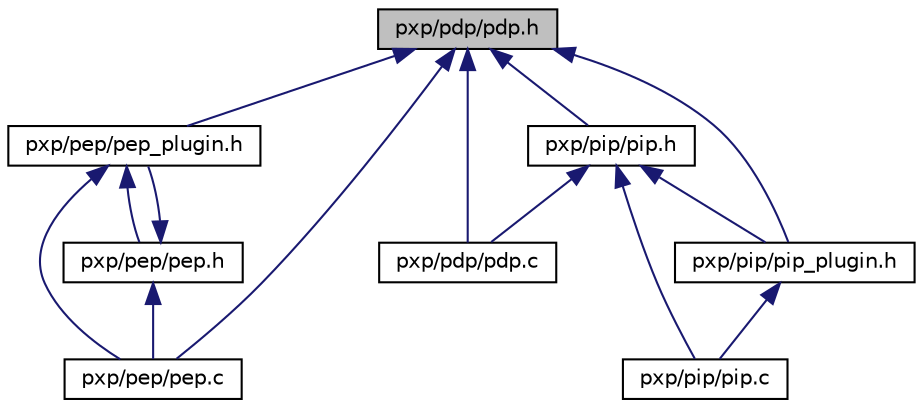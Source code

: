 digraph "pxp/pdp/pdp.h"
{
  edge [fontname="Helvetica",fontsize="10",labelfontname="Helvetica",labelfontsize="10"];
  node [fontname="Helvetica",fontsize="10",shape=record];
  Node8 [label="pxp/pdp/pdp.h",height=0.2,width=0.4,color="black", fillcolor="grey75", style="filled", fontcolor="black"];
  Node8 -> Node9 [dir="back",color="midnightblue",fontsize="10",style="solid",fontname="Helvetica"];
  Node9 [label="pxp/pdp/pdp.c",height=0.2,width=0.4,color="black", fillcolor="white", style="filled",URL="$pdp_8c.html"];
  Node8 -> Node10 [dir="back",color="midnightblue",fontsize="10",style="solid",fontname="Helvetica"];
  Node10 [label="pxp/pep/pep_plugin.h",height=0.2,width=0.4,color="black", fillcolor="white", style="filled",URL="$pep__plugin_8h.html"];
  Node10 -> Node11 [dir="back",color="midnightblue",fontsize="10",style="solid",fontname="Helvetica"];
  Node11 [label="pxp/pep/pep.h",height=0.2,width=0.4,color="black", fillcolor="white", style="filled",URL="$pep_8h.html"];
  Node11 -> Node12 [dir="back",color="midnightblue",fontsize="10",style="solid",fontname="Helvetica"];
  Node12 [label="pxp/pep/pep.c",height=0.2,width=0.4,color="black", fillcolor="white", style="filled",URL="$pep_8c.html"];
  Node11 -> Node10 [dir="back",color="midnightblue",fontsize="10",style="solid",fontname="Helvetica"];
  Node10 -> Node12 [dir="back",color="midnightblue",fontsize="10",style="solid",fontname="Helvetica"];
  Node8 -> Node12 [dir="back",color="midnightblue",fontsize="10",style="solid",fontname="Helvetica"];
  Node8 -> Node13 [dir="back",color="midnightblue",fontsize="10",style="solid",fontname="Helvetica"];
  Node13 [label="pxp/pip/pip.h",height=0.2,width=0.4,color="black", fillcolor="white", style="filled",URL="$pip_8h.html"];
  Node13 -> Node9 [dir="back",color="midnightblue",fontsize="10",style="solid",fontname="Helvetica"];
  Node13 -> Node14 [dir="back",color="midnightblue",fontsize="10",style="solid",fontname="Helvetica"];
  Node14 [label="pxp/pip/pip.c",height=0.2,width=0.4,color="black", fillcolor="white", style="filled",URL="$pip_8c.html"];
  Node13 -> Node15 [dir="back",color="midnightblue",fontsize="10",style="solid",fontname="Helvetica"];
  Node15 [label="pxp/pip/pip_plugin.h",height=0.2,width=0.4,color="black", fillcolor="white", style="filled",URL="$pip__plugin_8h.html"];
  Node15 -> Node14 [dir="back",color="midnightblue",fontsize="10",style="solid",fontname="Helvetica"];
  Node8 -> Node15 [dir="back",color="midnightblue",fontsize="10",style="solid",fontname="Helvetica"];
}
